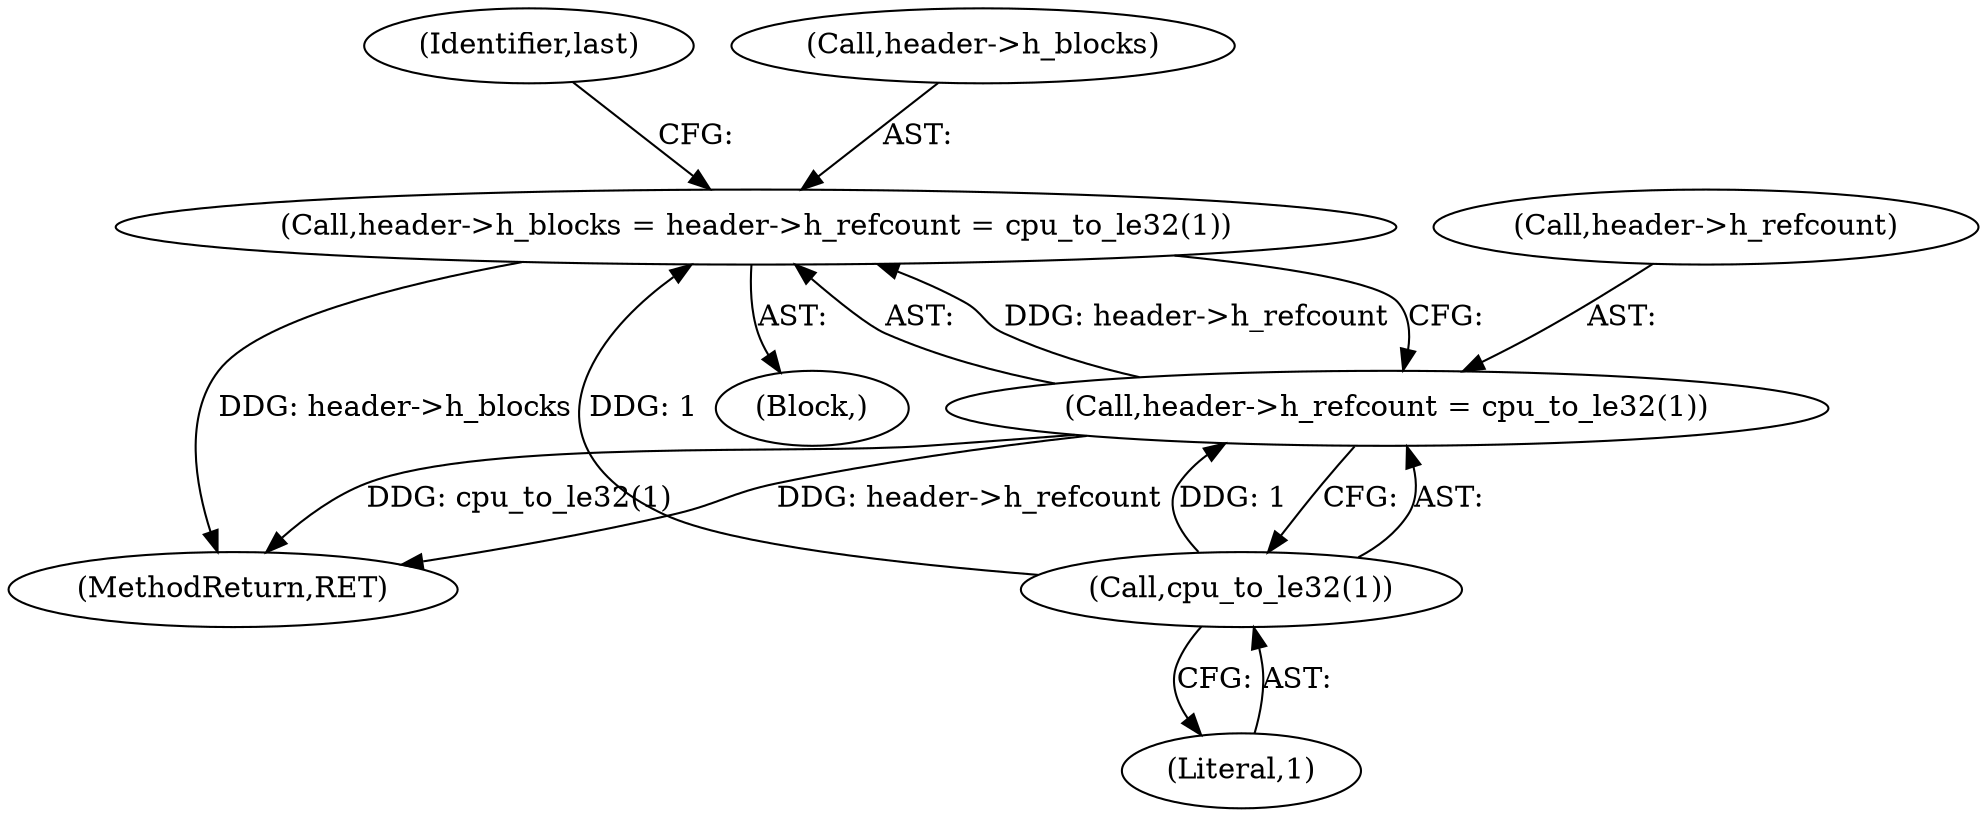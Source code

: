 digraph "0_linux_be0726d33cb8f411945884664924bed3cb8c70ee_10@pointer" {
"1000675" [label="(Call,header->h_blocks = header->h_refcount = cpu_to_le32(1))"];
"1000679" [label="(Call,header->h_refcount = cpu_to_le32(1))"];
"1000683" [label="(Call,cpu_to_le32(1))"];
"1000684" [label="(Literal,1)"];
"1000683" [label="(Call,cpu_to_le32(1))"];
"1000686" [label="(Identifier,last)"];
"1000679" [label="(Call,header->h_refcount = cpu_to_le32(1))"];
"1001019" [label="(MethodReturn,RET)"];
"1000675" [label="(Call,header->h_blocks = header->h_refcount = cpu_to_le32(1))"];
"1000680" [label="(Call,header->h_refcount)"];
"1000676" [label="(Call,header->h_blocks)"];
"1000643" [label="(Block,)"];
"1000675" -> "1000643"  [label="AST: "];
"1000675" -> "1000679"  [label="CFG: "];
"1000676" -> "1000675"  [label="AST: "];
"1000679" -> "1000675"  [label="AST: "];
"1000686" -> "1000675"  [label="CFG: "];
"1000675" -> "1001019"  [label="DDG: header->h_blocks"];
"1000679" -> "1000675"  [label="DDG: header->h_refcount"];
"1000683" -> "1000675"  [label="DDG: 1"];
"1000679" -> "1000683"  [label="CFG: "];
"1000680" -> "1000679"  [label="AST: "];
"1000683" -> "1000679"  [label="AST: "];
"1000679" -> "1001019"  [label="DDG: cpu_to_le32(1)"];
"1000679" -> "1001019"  [label="DDG: header->h_refcount"];
"1000683" -> "1000679"  [label="DDG: 1"];
"1000683" -> "1000684"  [label="CFG: "];
"1000684" -> "1000683"  [label="AST: "];
}

